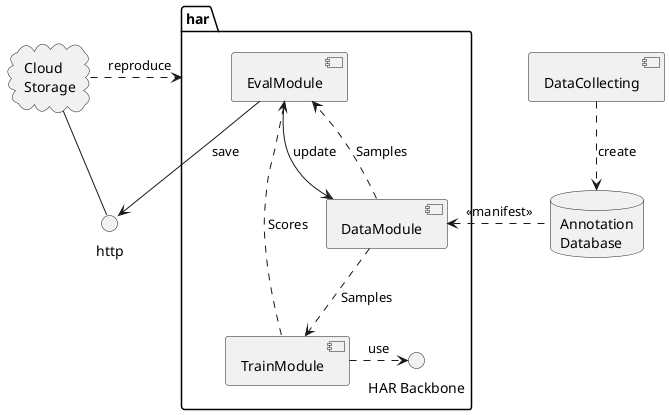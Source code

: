 @startuml


() "http" as COMETAPI
cloud "Cloud\nStorage" as COMET {
}
COMET  -down- COMETAPI

COMET .right.> har : reproduce


package "har" {

() "HAR Backbone" as Net



component [DataModule]
component [TrainModule]
component [EvalModule]

DataModule ..> TrainModule : Samples
DataModule ..> EvalModule : Samples
TrainModule .left.> EvalModule : Scores
TrainModule .right.> Net : use
EvalModule --> DataModule : update
EvalModule -down-> COMETAPI : save

}

component [DataCollecting]
  database "Annotation\nDatabase" as DB {
  }

  DB .left.> DataModule : "<<manifest>>"
  DataCollecting ..> DB : create

@enduml